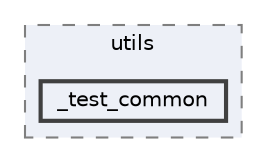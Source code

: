 digraph "/home/jam/Research/IRES-2025/dev/src/llm-scripts/testing/hypothesis-testing/hyp-env/lib/python3.12/site-packages/sklearn/utils/_test_common"
{
 // LATEX_PDF_SIZE
  bgcolor="transparent";
  edge [fontname=Helvetica,fontsize=10,labelfontname=Helvetica,labelfontsize=10];
  node [fontname=Helvetica,fontsize=10,shape=box,height=0.2,width=0.4];
  compound=true
  subgraph clusterdir_469cc348d0e2d000bc3cb51768ece1fb {
    graph [ bgcolor="#edf0f7", pencolor="grey50", label="utils", fontname=Helvetica,fontsize=10 style="filled,dashed", URL="dir_469cc348d0e2d000bc3cb51768ece1fb.html",tooltip=""]
  dir_6178898dae8a02b2a5acb4ace4e302a3 [label="_test_common", fillcolor="#edf0f7", color="grey25", style="filled,bold", URL="dir_6178898dae8a02b2a5acb4ace4e302a3.html",tooltip=""];
  }
}
